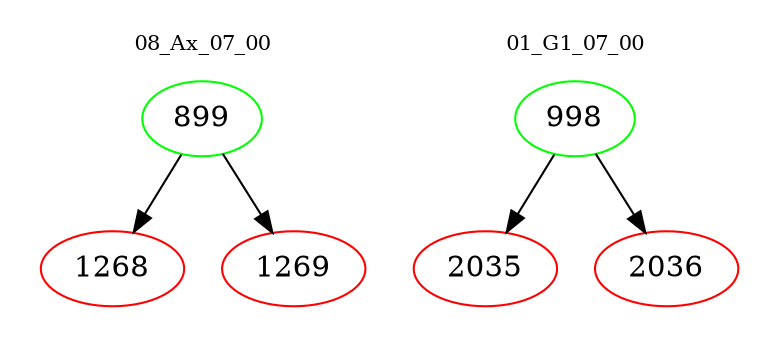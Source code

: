 digraph{
subgraph cluster_0 {
color = white
label = "08_Ax_07_00";
fontsize=10;
T0_899 [label="899", color="green"]
T0_899 -> T0_1268 [color="black"]
T0_1268 [label="1268", color="red"]
T0_899 -> T0_1269 [color="black"]
T0_1269 [label="1269", color="red"]
}
subgraph cluster_1 {
color = white
label = "01_G1_07_00";
fontsize=10;
T1_998 [label="998", color="green"]
T1_998 -> T1_2035 [color="black"]
T1_2035 [label="2035", color="red"]
T1_998 -> T1_2036 [color="black"]
T1_2036 [label="2036", color="red"]
}
}
